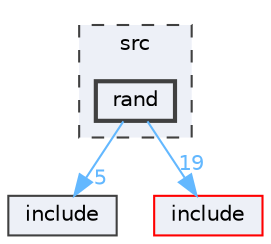 digraph "src/rand"
{
 // LATEX_PDF_SIZE
  bgcolor="transparent";
  edge [fontname=Helvetica,fontsize=10,labelfontname=Helvetica,labelfontsize=10];
  node [fontname=Helvetica,fontsize=10,shape=box,height=0.2,width=0.4];
  compound=true
  subgraph clusterdir_68267d1309a1af8e8297ef4c3efbcdba {
    graph [ bgcolor="#edf0f7", pencolor="grey25", label="src", fontname=Helvetica,fontsize=10 style="filled,dashed", URL="dir_68267d1309a1af8e8297ef4c3efbcdba.html",tooltip=""]
  dir_7323ee02b97f44831a9ce5f997891f52 [label="rand", fillcolor="#edf0f7", color="grey25", style="filled,bold", URL="dir_7323ee02b97f44831a9ce5f997891f52.html",tooltip=""];
  }
  dir_7db0c2058728c0cc11dd629f56b2188c [label="include", fillcolor="#edf0f7", color="grey25", style="filled", URL="dir_7db0c2058728c0cc11dd629f56b2188c.html",tooltip=""];
  dir_d44c64559bbebec7f509842c48db8b23 [label="include", fillcolor="#edf0f7", color="red", style="filled", URL="dir_d44c64559bbebec7f509842c48db8b23.html",tooltip=""];
  dir_7323ee02b97f44831a9ce5f997891f52->dir_7db0c2058728c0cc11dd629f56b2188c [headlabel="5", labeldistance=1.5 headhref="dir_000020_000014.html" href="dir_000020_000014.html" color="steelblue1" fontcolor="steelblue1"];
  dir_7323ee02b97f44831a9ce5f997891f52->dir_d44c64559bbebec7f509842c48db8b23 [headlabel="19", labeldistance=1.5 headhref="dir_000020_000013.html" href="dir_000020_000013.html" color="steelblue1" fontcolor="steelblue1"];
}
